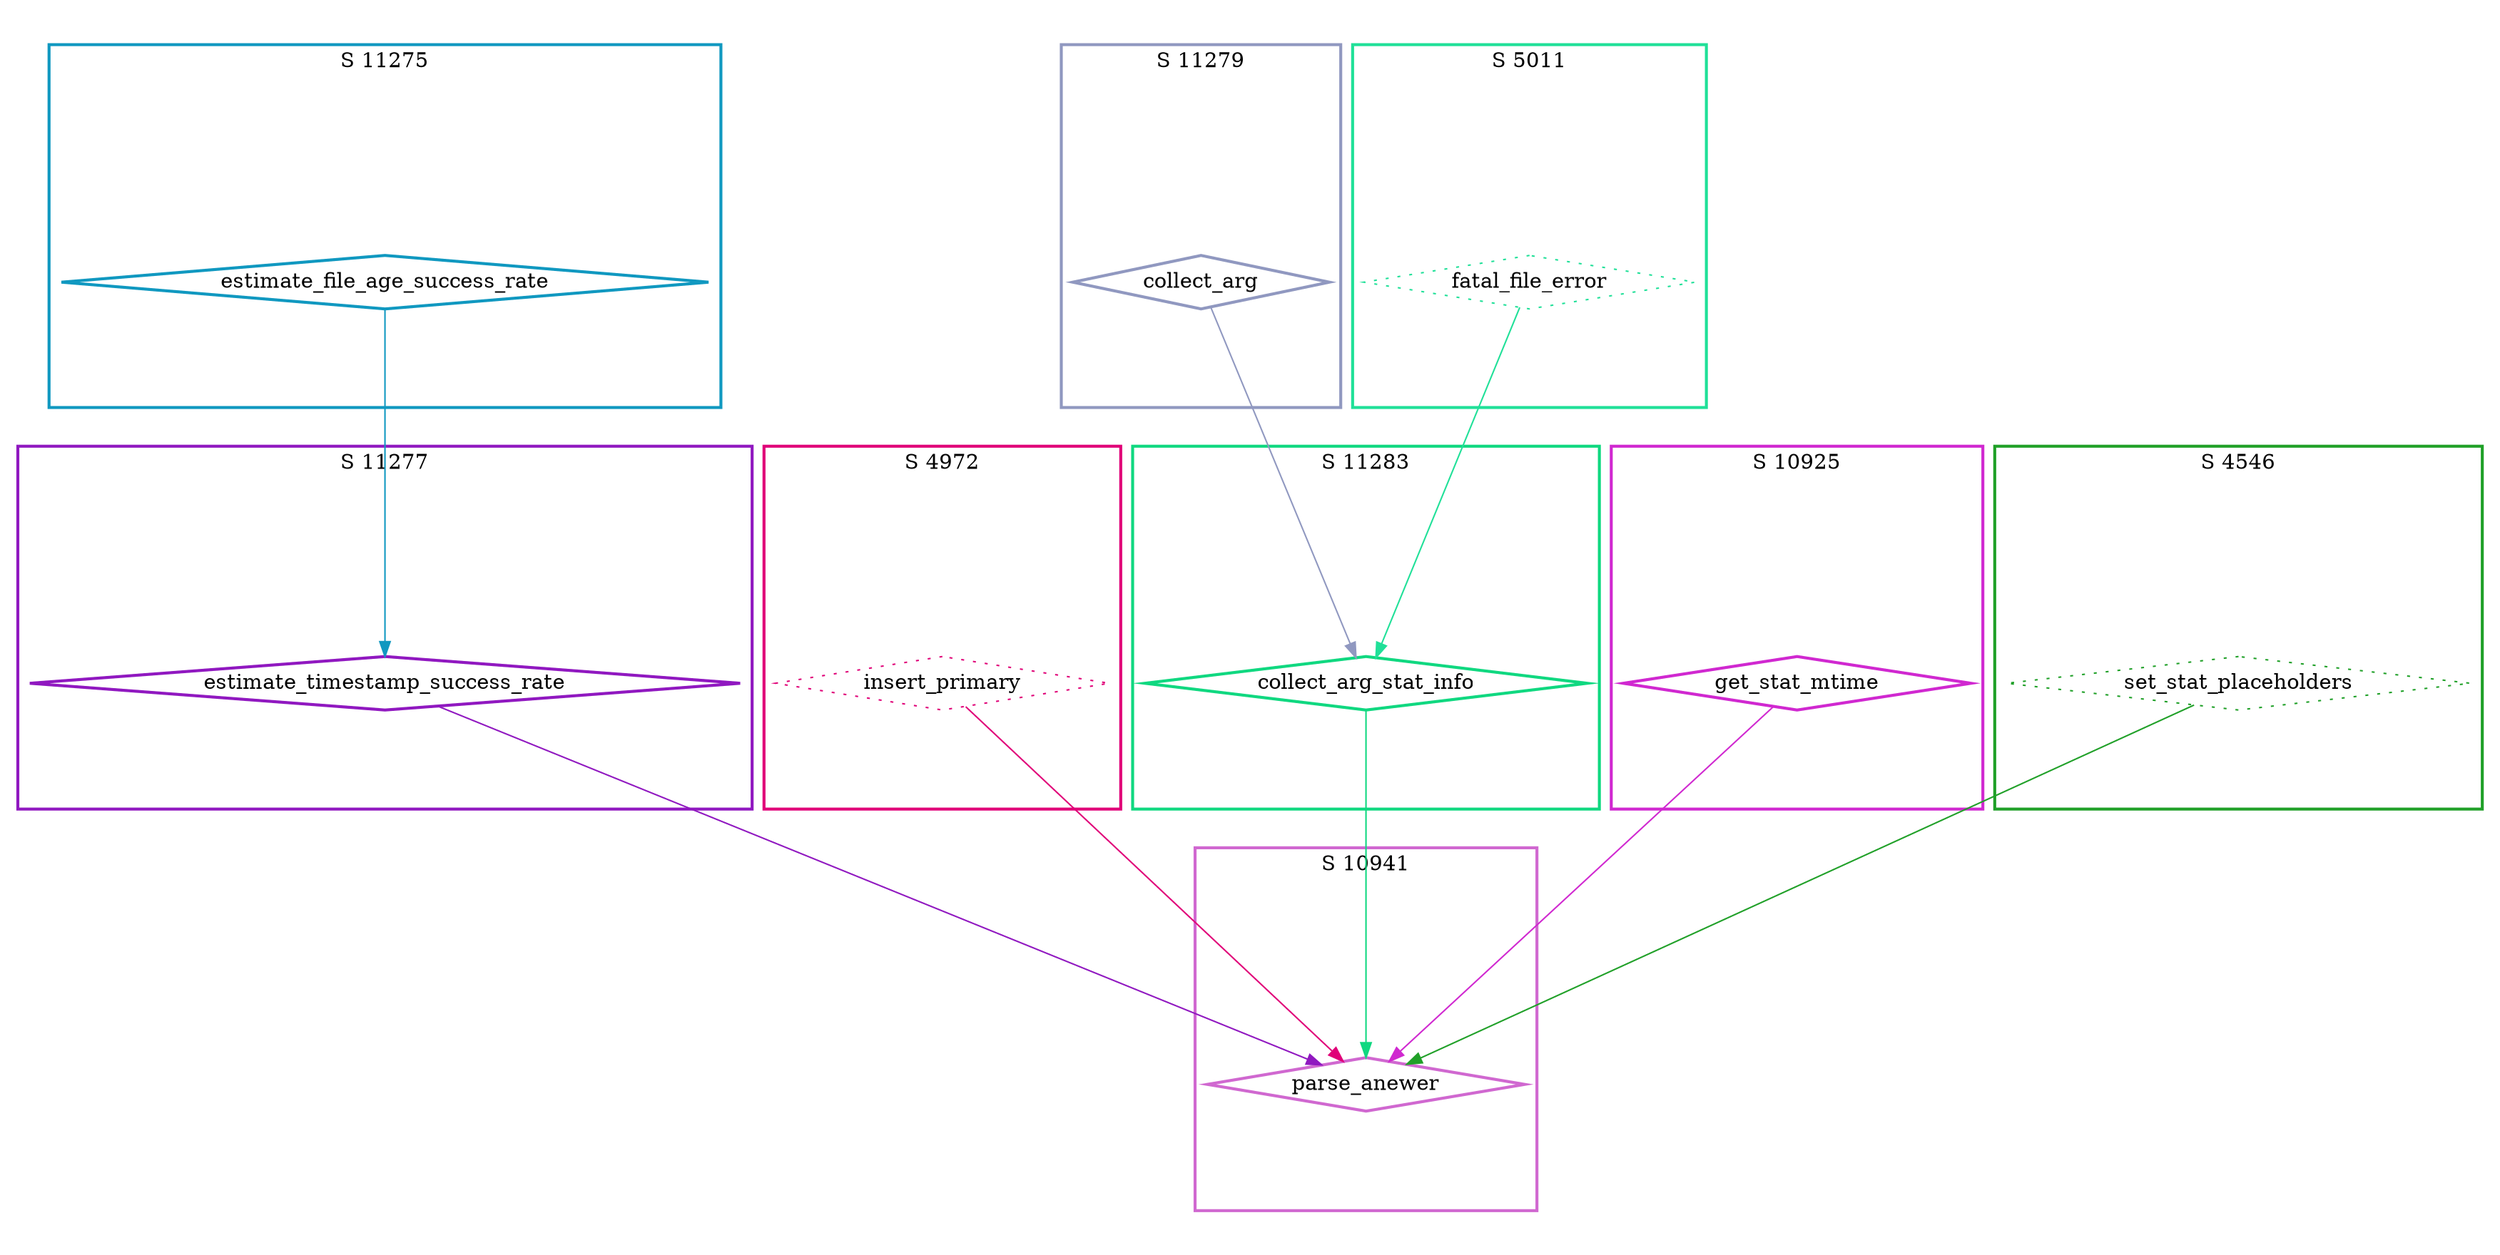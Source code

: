digraph G {
  ratio=0.500000;
  "UV estimate_file_age_success_rate (11275)" [shape=diamond,
                                               label="estimate_file_age_success_rate",
                                               color="#1098C0", style=bold];
  "UV estimate_timestamp_success_rate (11277)" [shape=diamond,
                                                label="estimate_timestamp_success_rate",
                                                color="#9018C0", style=bold];
  "UV insert_primary (4972)" [shape=diamond, label="insert_primary",
                              color="#E00078", style=dotted];
  "UV collect_arg (11279)" [shape=diamond, label="collect_arg",
                            color="#9098C0", style=bold];
  "UV collect_arg_stat_info (11283)" [shape=diamond,
                                      label="collect_arg_stat_info",
                                      color="#10D880", style=bold];
  "UV get_stat_mtime (10925)" [shape=diamond, label="get_stat_mtime",
                               color="#D028D0", style=bold];
  "UV fatal_file_error (5011)" [shape=diamond, label="fatal_file_error",
                                color="#20E098", style=dotted];
  "UV parse_anewer (10941)" [shape=diamond, label="parse_anewer",
                             color="#D068D0", style=bold];
  "UV set_stat_placeholders (4546)" [shape=diamond,
                                     label="set_stat_placeholders",
                                     color="#20A028", style=dotted];
  
  subgraph cluster_10925 { label="S 10925";
    color="#D028D0";
    style=bold;
    "UV get_stat_mtime (10925)"; };
  subgraph cluster_11279 { label="S 11279";
    color="#9098C0";
    style=bold;
    "UV collect_arg (11279)"; };
  subgraph cluster_11275 { label="S 11275";
    color="#1098C0";
    style=bold;
    "UV estimate_file_age_success_rate (11275)"; };
  subgraph cluster_4972 { label="S 4972";
    color="#E00078";
    style=bold;
    "UV insert_primary (4972)"; };
  subgraph cluster_4546 { label="S 4546";
    color="#20A028";
    style=bold;
    "UV set_stat_placeholders (4546)"; };
  subgraph cluster_11277 { label="S 11277";
    color="#9018C0";
    style=bold;
    "UV estimate_timestamp_success_rate (11277)"; };
  subgraph cluster_10941 { label="S 10941";
    color="#D068D0";
    style=bold;
    "UV parse_anewer (10941)"; };
  subgraph cluster_5011 { label="S 5011";
    color="#20E098";
    style=bold;
    "UV fatal_file_error (5011)"; };
  subgraph cluster_11283 { label="S 11283";
    color="#10D880";
    style=bold;
    "UV collect_arg_stat_info (11283)"; };
  
  "UV estimate_file_age_success_rate (11275)" -> "UV estimate_timestamp_success_rate (11277)" [
  color="#1098C0"];
  "UV estimate_timestamp_success_rate (11277)" -> "UV parse_anewer (10941)" [
  color="#9018C0"];
  "UV insert_primary (4972)" -> "UV parse_anewer (10941)" [color="#E00078"];
  "UV collect_arg (11279)" -> "UV collect_arg_stat_info (11283)" [color="#9098C0"];
  "UV collect_arg_stat_info (11283)" -> "UV parse_anewer (10941)" [color="#10D880"];
  "UV get_stat_mtime (10925)" -> "UV parse_anewer (10941)" [color="#D028D0"];
  "UV fatal_file_error (5011)" -> "UV collect_arg_stat_info (11283)" [
  color="#20E098"];
  "UV set_stat_placeholders (4546)" -> "UV parse_anewer (10941)" [color="#20A028"];
  
  }